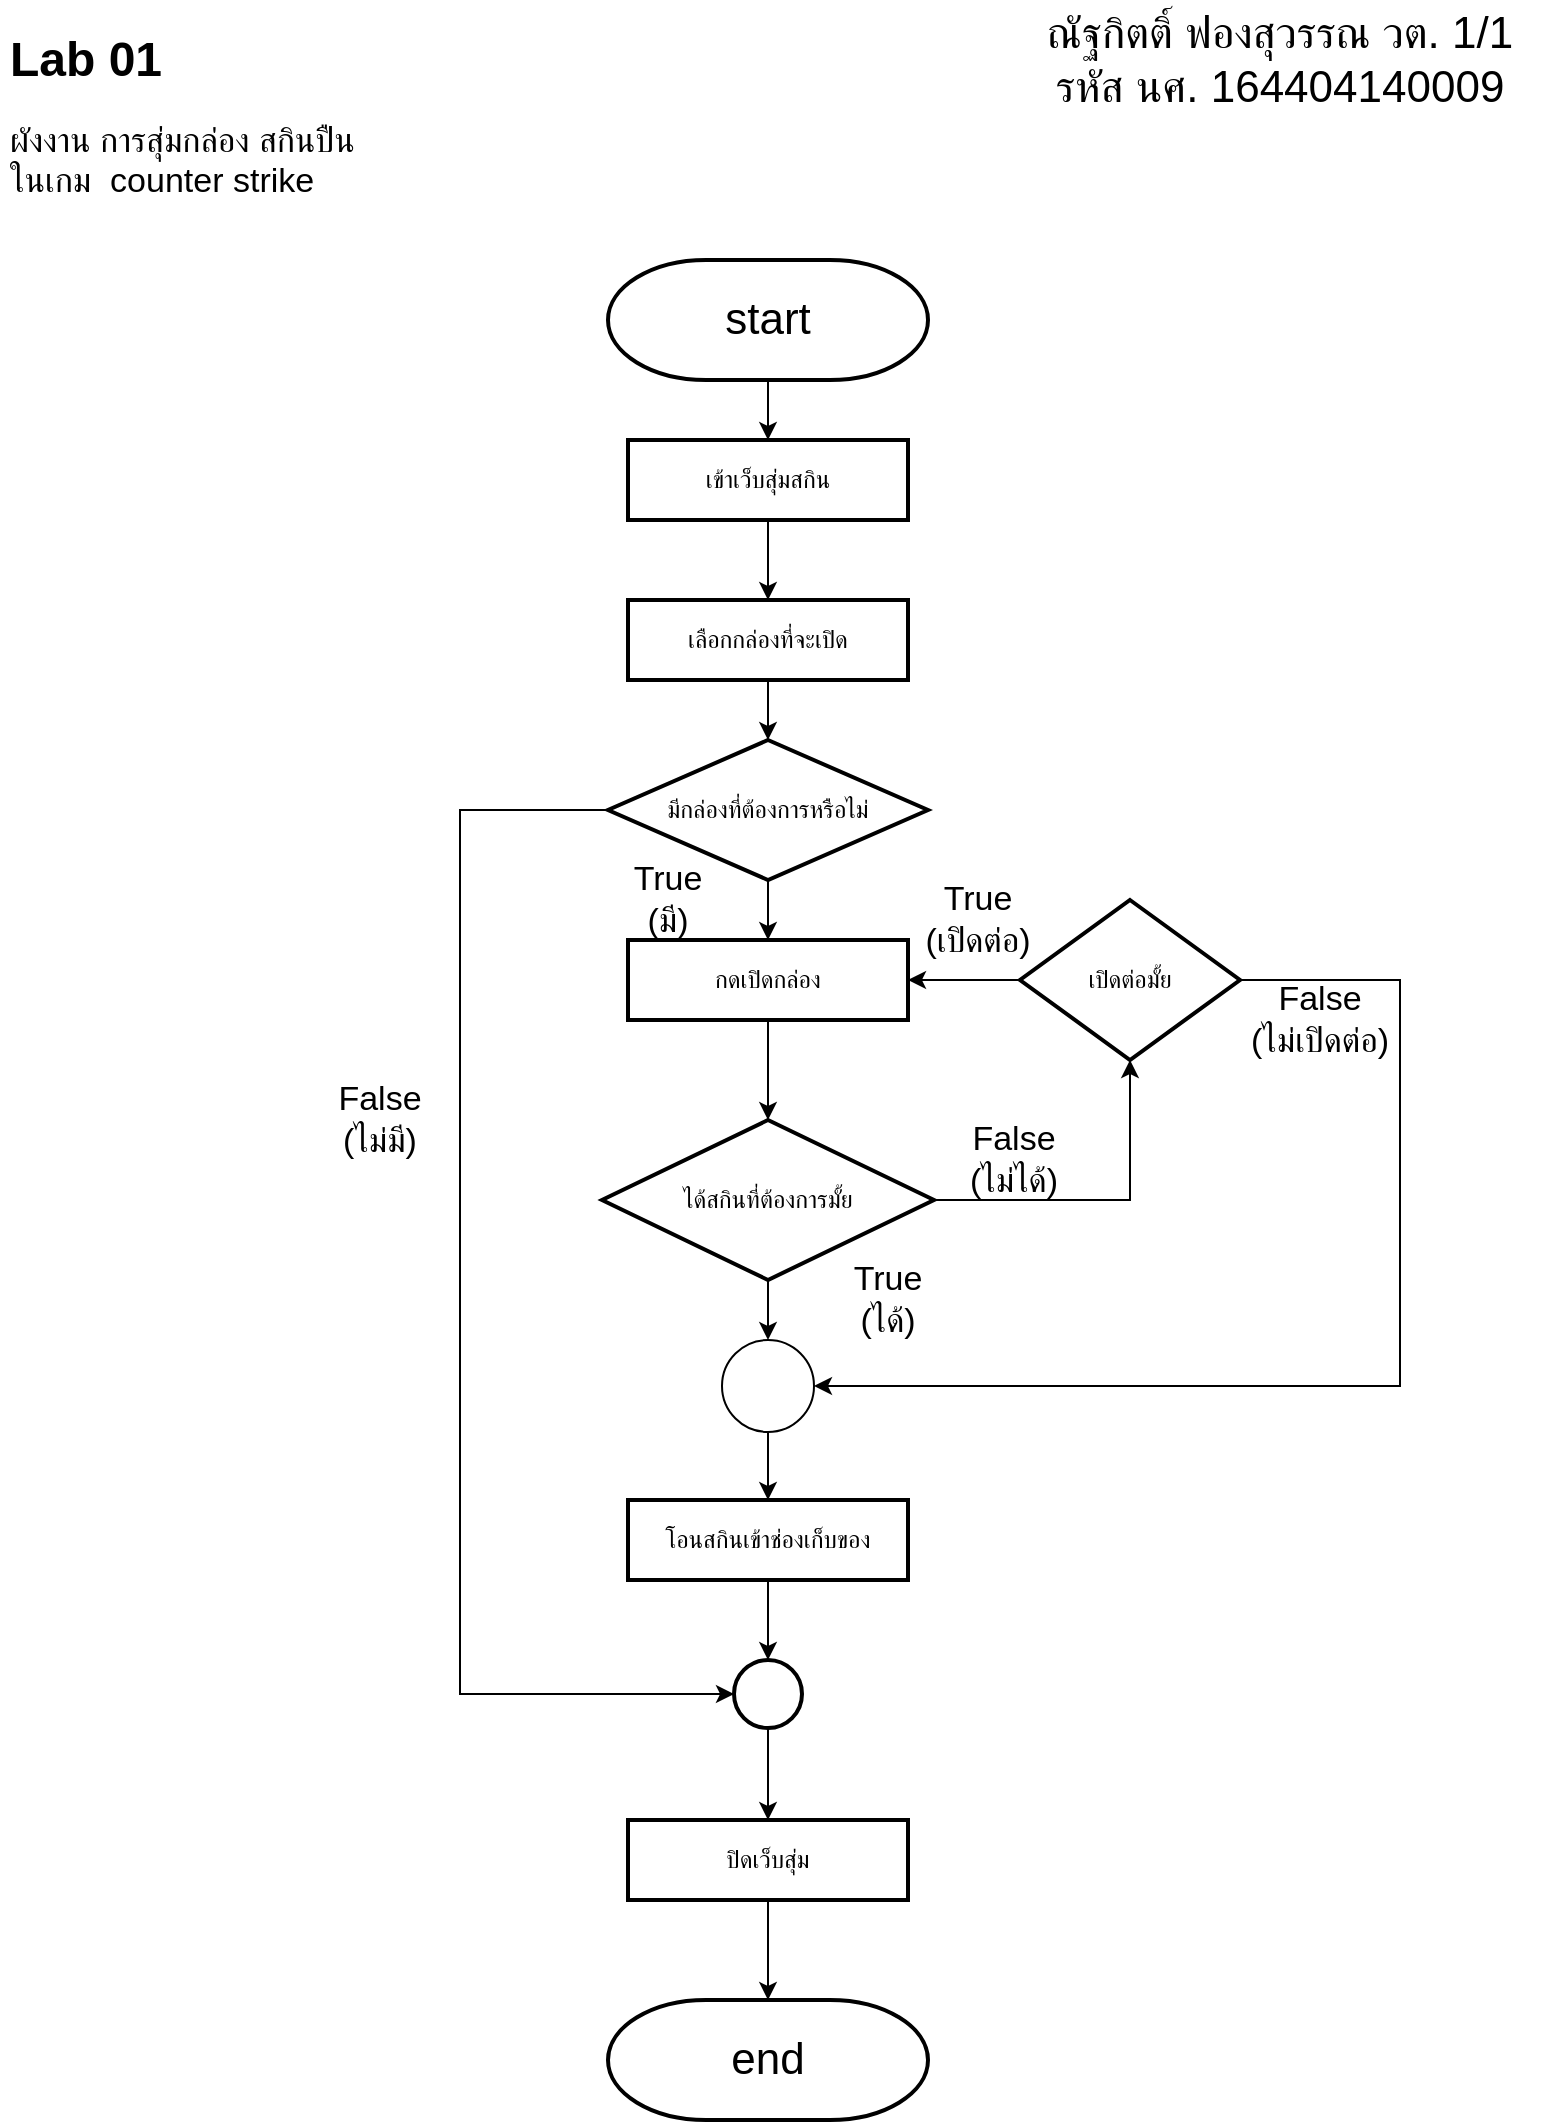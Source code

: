 <mxfile version="14.9.4" type="github">
  <diagram id="C5RBs43oDa-KdzZeNtuy" name="Page-1">
    <mxGraphModel dx="1422" dy="754" grid="1" gridSize="10" guides="1" tooltips="1" connect="1" arrows="1" fold="1" page="1" pageScale="1" pageWidth="827" pageHeight="1169" math="0" shadow="0">
      <root>
        <mxCell id="WIyWlLk6GJQsqaUBKTNV-0" />
        <mxCell id="WIyWlLk6GJQsqaUBKTNV-1" parent="WIyWlLk6GJQsqaUBKTNV-0" />
        <mxCell id="cvK-7X1HN3HpHyDsnjHT-27" value="" style="edgeStyle=orthogonalEdgeStyle;rounded=0;orthogonalLoop=1;jettySize=auto;html=1;" parent="WIyWlLk6GJQsqaUBKTNV-1" source="cvK-7X1HN3HpHyDsnjHT-0" target="cvK-7X1HN3HpHyDsnjHT-25" edge="1">
          <mxGeometry relative="1" as="geometry" />
        </mxCell>
        <mxCell id="cvK-7X1HN3HpHyDsnjHT-0" value="&lt;font style=&quot;font-size: 22px&quot;&gt;start&lt;/font&gt;" style="strokeWidth=2;html=1;shape=mxgraph.flowchart.terminator;whiteSpace=wrap;" parent="WIyWlLk6GJQsqaUBKTNV-1" vertex="1">
          <mxGeometry x="334" y="150" width="160" height="60" as="geometry" />
        </mxCell>
        <mxCell id="cvK-7X1HN3HpHyDsnjHT-2" value="&lt;font style=&quot;font-size: 22px&quot;&gt;end&lt;/font&gt;" style="strokeWidth=2;html=1;shape=mxgraph.flowchart.terminator;whiteSpace=wrap;" parent="WIyWlLk6GJQsqaUBKTNV-1" vertex="1">
          <mxGeometry x="334" y="1020" width="160" height="60" as="geometry" />
        </mxCell>
        <mxCell id="cvK-7X1HN3HpHyDsnjHT-13" style="edgeStyle=orthogonalEdgeStyle;rounded=0;orthogonalLoop=1;jettySize=auto;html=1;entryX=0.5;entryY=0;entryDx=0;entryDy=0;" parent="WIyWlLk6GJQsqaUBKTNV-1" source="cvK-7X1HN3HpHyDsnjHT-8" target="cvK-7X1HN3HpHyDsnjHT-12" edge="1">
          <mxGeometry relative="1" as="geometry" />
        </mxCell>
        <mxCell id="cvK-7X1HN3HpHyDsnjHT-8" value="เลือกกล่องที่จะเปิด" style="rounded=0;whiteSpace=wrap;html=1;strokeWidth=2;" parent="WIyWlLk6GJQsqaUBKTNV-1" vertex="1">
          <mxGeometry x="344" y="320" width="140" height="40" as="geometry" />
        </mxCell>
        <mxCell id="cvK-7X1HN3HpHyDsnjHT-17" value="" style="edgeStyle=orthogonalEdgeStyle;rounded=0;orthogonalLoop=1;jettySize=auto;html=1;" parent="WIyWlLk6GJQsqaUBKTNV-1" source="cvK-7X1HN3HpHyDsnjHT-12" target="cvK-7X1HN3HpHyDsnjHT-16" edge="1">
          <mxGeometry relative="1" as="geometry" />
        </mxCell>
        <mxCell id="cvK-7X1HN3HpHyDsnjHT-40" value="" style="edgeStyle=orthogonalEdgeStyle;rounded=0;orthogonalLoop=1;jettySize=auto;html=1;entryX=0;entryY=0.5;entryDx=0;entryDy=0;" parent="WIyWlLk6GJQsqaUBKTNV-1" source="cvK-7X1HN3HpHyDsnjHT-12" target="cvK-7X1HN3HpHyDsnjHT-35" edge="1">
          <mxGeometry relative="1" as="geometry">
            <mxPoint x="360" y="780" as="targetPoint" />
            <Array as="points">
              <mxPoint x="260" y="425" />
              <mxPoint x="260" y="867" />
            </Array>
          </mxGeometry>
        </mxCell>
        <mxCell id="cvK-7X1HN3HpHyDsnjHT-12" value="มีกล่องที่ต้องการหรือไม่" style="rhombus;whiteSpace=wrap;html=1;strokeWidth=2;" parent="WIyWlLk6GJQsqaUBKTNV-1" vertex="1">
          <mxGeometry x="334" y="390" width="160" height="70" as="geometry" />
        </mxCell>
        <mxCell id="cvK-7X1HN3HpHyDsnjHT-19" value="" style="edgeStyle=orthogonalEdgeStyle;rounded=0;orthogonalLoop=1;jettySize=auto;html=1;entryX=0.5;entryY=0;entryDx=0;entryDy=0;" parent="WIyWlLk6GJQsqaUBKTNV-1" source="cvK-7X1HN3HpHyDsnjHT-16" target="cvK-7X1HN3HpHyDsnjHT-22" edge="1">
          <mxGeometry relative="1" as="geometry">
            <mxPoint x="414" y="490" as="targetPoint" />
          </mxGeometry>
        </mxCell>
        <mxCell id="cvK-7X1HN3HpHyDsnjHT-16" value="กดเปิดกล่อง" style="rounded=0;whiteSpace=wrap;html=1;strokeWidth=2;" parent="WIyWlLk6GJQsqaUBKTNV-1" vertex="1">
          <mxGeometry x="344" y="490" width="140" height="40" as="geometry" />
        </mxCell>
        <mxCell id="cvK-7X1HN3HpHyDsnjHT-32" style="edgeStyle=orthogonalEdgeStyle;rounded=0;orthogonalLoop=1;jettySize=auto;html=1;" parent="WIyWlLk6GJQsqaUBKTNV-1" source="cvK-7X1HN3HpHyDsnjHT-22" target="cvK-7X1HN3HpHyDsnjHT-29" edge="1">
          <mxGeometry relative="1" as="geometry" />
        </mxCell>
        <mxCell id="x1MF06av3q_UT--n3d2--6" value="" style="edgeStyle=orthogonalEdgeStyle;rounded=0;orthogonalLoop=1;jettySize=auto;html=1;" edge="1" parent="WIyWlLk6GJQsqaUBKTNV-1" source="cvK-7X1HN3HpHyDsnjHT-22" target="x1MF06av3q_UT--n3d2--0">
          <mxGeometry relative="1" as="geometry" />
        </mxCell>
        <mxCell id="cvK-7X1HN3HpHyDsnjHT-22" value="ได้สกินที่ต้องการมั้ย" style="rhombus;whiteSpace=wrap;html=1;strokeWidth=2;" parent="WIyWlLk6GJQsqaUBKTNV-1" vertex="1">
          <mxGeometry x="331" y="580" width="166" height="80" as="geometry" />
        </mxCell>
        <mxCell id="cvK-7X1HN3HpHyDsnjHT-37" value="" style="edgeStyle=orthogonalEdgeStyle;rounded=0;orthogonalLoop=1;jettySize=auto;html=1;" parent="WIyWlLk6GJQsqaUBKTNV-1" source="cvK-7X1HN3HpHyDsnjHT-24" target="cvK-7X1HN3HpHyDsnjHT-35" edge="1">
          <mxGeometry relative="1" as="geometry" />
        </mxCell>
        <mxCell id="cvK-7X1HN3HpHyDsnjHT-24" value="โอนสกินเข้าช่องเก็บของ" style="rounded=0;whiteSpace=wrap;html=1;strokeWidth=2;" parent="WIyWlLk6GJQsqaUBKTNV-1" vertex="1">
          <mxGeometry x="344" y="770" width="140" height="40" as="geometry" />
        </mxCell>
        <mxCell id="cvK-7X1HN3HpHyDsnjHT-26" value="" style="edgeStyle=orthogonalEdgeStyle;rounded=0;orthogonalLoop=1;jettySize=auto;html=1;" parent="WIyWlLk6GJQsqaUBKTNV-1" source="cvK-7X1HN3HpHyDsnjHT-25" target="cvK-7X1HN3HpHyDsnjHT-8" edge="1">
          <mxGeometry relative="1" as="geometry" />
        </mxCell>
        <mxCell id="cvK-7X1HN3HpHyDsnjHT-25" value="เข้าเว็บสุ่มสกิน" style="rounded=0;whiteSpace=wrap;html=1;strokeWidth=2;" parent="WIyWlLk6GJQsqaUBKTNV-1" vertex="1">
          <mxGeometry x="344" y="240" width="140" height="40" as="geometry" />
        </mxCell>
        <mxCell id="cvK-7X1HN3HpHyDsnjHT-30" value="" style="edgeStyle=orthogonalEdgeStyle;rounded=0;orthogonalLoop=1;jettySize=auto;html=1;" parent="WIyWlLk6GJQsqaUBKTNV-1" source="cvK-7X1HN3HpHyDsnjHT-29" target="cvK-7X1HN3HpHyDsnjHT-16" edge="1">
          <mxGeometry relative="1" as="geometry" />
        </mxCell>
        <mxCell id="x1MF06av3q_UT--n3d2--3" style="edgeStyle=orthogonalEdgeStyle;rounded=0;orthogonalLoop=1;jettySize=auto;html=1;" edge="1" parent="WIyWlLk6GJQsqaUBKTNV-1" source="cvK-7X1HN3HpHyDsnjHT-29" target="x1MF06av3q_UT--n3d2--0">
          <mxGeometry relative="1" as="geometry">
            <mxPoint x="440" y="700" as="targetPoint" />
            <Array as="points">
              <mxPoint x="730" y="510" />
              <mxPoint x="730" y="713" />
            </Array>
          </mxGeometry>
        </mxCell>
        <mxCell id="cvK-7X1HN3HpHyDsnjHT-29" value="เปิดต่อมั้ย" style="rhombus;whiteSpace=wrap;html=1;strokeWidth=2;" parent="WIyWlLk6GJQsqaUBKTNV-1" vertex="1">
          <mxGeometry x="540" y="470" width="110" height="80" as="geometry" />
        </mxCell>
        <mxCell id="cvK-7X1HN3HpHyDsnjHT-42" value="" style="edgeStyle=orthogonalEdgeStyle;rounded=0;orthogonalLoop=1;jettySize=auto;html=1;" parent="WIyWlLk6GJQsqaUBKTNV-1" source="cvK-7X1HN3HpHyDsnjHT-33" target="cvK-7X1HN3HpHyDsnjHT-2" edge="1">
          <mxGeometry relative="1" as="geometry" />
        </mxCell>
        <mxCell id="cvK-7X1HN3HpHyDsnjHT-33" value="ปิดเว็บสุ่ม" style="rounded=0;whiteSpace=wrap;html=1;strokeWidth=2;" parent="WIyWlLk6GJQsqaUBKTNV-1" vertex="1">
          <mxGeometry x="344" y="930" width="140" height="40" as="geometry" />
        </mxCell>
        <mxCell id="cvK-7X1HN3HpHyDsnjHT-36" value="" style="edgeStyle=orthogonalEdgeStyle;rounded=0;orthogonalLoop=1;jettySize=auto;html=1;" parent="WIyWlLk6GJQsqaUBKTNV-1" source="cvK-7X1HN3HpHyDsnjHT-35" target="cvK-7X1HN3HpHyDsnjHT-33" edge="1">
          <mxGeometry relative="1" as="geometry" />
        </mxCell>
        <mxCell id="cvK-7X1HN3HpHyDsnjHT-35" value="" style="ellipse;whiteSpace=wrap;html=1;aspect=fixed;strokeWidth=2;" parent="WIyWlLk6GJQsqaUBKTNV-1" vertex="1">
          <mxGeometry x="397" y="850" width="34" height="34" as="geometry" />
        </mxCell>
        <mxCell id="cvK-7X1HN3HpHyDsnjHT-43" value="&lt;font style=&quot;font-size: 17px&quot;&gt;True&lt;br&gt;(มี)&lt;br&gt;&lt;/font&gt;" style="text;html=1;strokeColor=none;fillColor=none;align=center;verticalAlign=middle;whiteSpace=wrap;rounded=0;" parent="WIyWlLk6GJQsqaUBKTNV-1" vertex="1">
          <mxGeometry x="344" y="460" width="40" height="20" as="geometry" />
        </mxCell>
        <mxCell id="cvK-7X1HN3HpHyDsnjHT-45" value="&lt;font style=&quot;font-size: 17px&quot;&gt;True&lt;br&gt;(ได้)&lt;br&gt;&lt;/font&gt;" style="text;html=1;strokeColor=none;fillColor=none;align=center;verticalAlign=middle;whiteSpace=wrap;rounded=0;" parent="WIyWlLk6GJQsqaUBKTNV-1" vertex="1">
          <mxGeometry x="454" y="660" width="40" height="20" as="geometry" />
        </mxCell>
        <mxCell id="cvK-7X1HN3HpHyDsnjHT-47" value="&lt;font style=&quot;font-size: 17px&quot;&gt;True&lt;br&gt;(เปิดต่อ)&lt;br&gt;&lt;/font&gt;" style="text;html=1;strokeColor=none;fillColor=none;align=center;verticalAlign=middle;whiteSpace=wrap;rounded=0;" parent="WIyWlLk6GJQsqaUBKTNV-1" vertex="1">
          <mxGeometry x="484" y="470" width="70" height="20" as="geometry" />
        </mxCell>
        <mxCell id="cvK-7X1HN3HpHyDsnjHT-48" value="&lt;font style=&quot;font-size: 17px&quot;&gt;False&lt;br&gt;(ไม่เปิดต่อ)&lt;br&gt;&lt;/font&gt;" style="text;html=1;strokeColor=none;fillColor=none;align=center;verticalAlign=middle;whiteSpace=wrap;rounded=0;" parent="WIyWlLk6GJQsqaUBKTNV-1" vertex="1">
          <mxGeometry x="650" y="520" width="80" height="20" as="geometry" />
        </mxCell>
        <mxCell id="cvK-7X1HN3HpHyDsnjHT-50" value="&lt;font style=&quot;font-size: 17px&quot;&gt;False&lt;br&gt;(ไม่มี)&lt;br&gt;&lt;/font&gt;" style="text;html=1;strokeColor=none;fillColor=none;align=center;verticalAlign=middle;whiteSpace=wrap;rounded=0;" parent="WIyWlLk6GJQsqaUBKTNV-1" vertex="1">
          <mxGeometry x="180" y="570" width="80" height="20" as="geometry" />
        </mxCell>
        <mxCell id="cvK-7X1HN3HpHyDsnjHT-51" value="&lt;font style=&quot;font-size: 17px&quot;&gt;False&lt;br&gt;(ไม่ได้)&lt;br&gt;&lt;/font&gt;" style="text;html=1;strokeColor=none;fillColor=none;align=center;verticalAlign=middle;whiteSpace=wrap;rounded=0;" parent="WIyWlLk6GJQsqaUBKTNV-1" vertex="1">
          <mxGeometry x="497" y="590" width="80" height="20" as="geometry" />
        </mxCell>
        <mxCell id="cvK-7X1HN3HpHyDsnjHT-52" value="&lt;h1&gt;Lab 01&lt;/h1&gt;&lt;p&gt;&lt;font style=&quot;font-size: 17px&quot;&gt;ผังงาน การสุ่มกล่อง สกินปืน &lt;br&gt;ในเกม&amp;nbsp;&amp;nbsp;counter strike&lt;/font&gt;&lt;/p&gt;" style="text;html=1;strokeColor=none;fillColor=none;spacing=5;spacingTop=-20;whiteSpace=wrap;overflow=hidden;rounded=0;" parent="WIyWlLk6GJQsqaUBKTNV-1" vertex="1">
          <mxGeometry x="30" y="30" width="290" height="90" as="geometry" />
        </mxCell>
        <mxCell id="cvK-7X1HN3HpHyDsnjHT-53" style="edgeStyle=orthogonalEdgeStyle;rounded=0;orthogonalLoop=1;jettySize=auto;html=1;exitX=0.5;exitY=1;exitDx=0;exitDy=0;" parent="WIyWlLk6GJQsqaUBKTNV-1" edge="1">
          <mxGeometry relative="1" as="geometry">
            <mxPoint x="125" y="220" as="sourcePoint" />
            <mxPoint x="125" y="220" as="targetPoint" />
          </mxGeometry>
        </mxCell>
        <mxCell id="cvK-7X1HN3HpHyDsnjHT-54" value="&lt;font style=&quot;font-size: 22px&quot;&gt;ณัฐกิตติ์ ฟองสุวรรณ วต. 1/1&lt;br&gt;รหัส นศ. 164404140009&lt;br&gt;&lt;/font&gt;" style="text;html=1;strokeColor=none;fillColor=none;align=center;verticalAlign=middle;whiteSpace=wrap;rounded=0;" parent="WIyWlLk6GJQsqaUBKTNV-1" vertex="1">
          <mxGeometry x="540" y="40" width="260" height="20" as="geometry" />
        </mxCell>
        <mxCell id="x1MF06av3q_UT--n3d2--5" value="" style="edgeStyle=orthogonalEdgeStyle;rounded=0;orthogonalLoop=1;jettySize=auto;html=1;" edge="1" parent="WIyWlLk6GJQsqaUBKTNV-1" source="x1MF06av3q_UT--n3d2--0" target="cvK-7X1HN3HpHyDsnjHT-24">
          <mxGeometry relative="1" as="geometry" />
        </mxCell>
        <mxCell id="x1MF06av3q_UT--n3d2--0" value="" style="ellipse;whiteSpace=wrap;html=1;aspect=fixed;" vertex="1" parent="WIyWlLk6GJQsqaUBKTNV-1">
          <mxGeometry x="391" y="690" width="46" height="46" as="geometry" />
        </mxCell>
      </root>
    </mxGraphModel>
  </diagram>
</mxfile>
